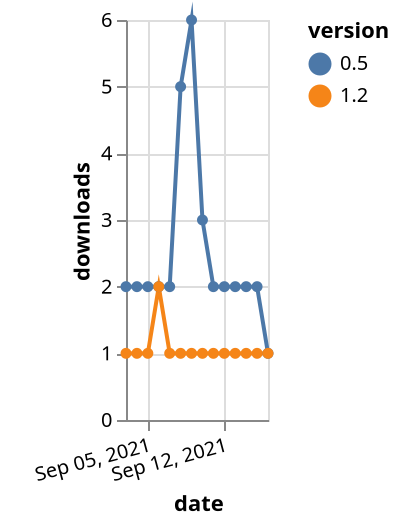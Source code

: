 {"$schema": "https://vega.github.io/schema/vega-lite/v5.json", "description": "A simple bar chart with embedded data.", "data": {"values": [{"date": "2021-09-03", "total": 4155, "delta": 2, "version": "0.5"}, {"date": "2021-09-04", "total": 4157, "delta": 2, "version": "0.5"}, {"date": "2021-09-05", "total": 4159, "delta": 2, "version": "0.5"}, {"date": "2021-09-06", "total": 4161, "delta": 2, "version": "0.5"}, {"date": "2021-09-07", "total": 4163, "delta": 2, "version": "0.5"}, {"date": "2021-09-08", "total": 4168, "delta": 5, "version": "0.5"}, {"date": "2021-09-09", "total": 4174, "delta": 6, "version": "0.5"}, {"date": "2021-09-10", "total": 4177, "delta": 3, "version": "0.5"}, {"date": "2021-09-11", "total": 4179, "delta": 2, "version": "0.5"}, {"date": "2021-09-12", "total": 4181, "delta": 2, "version": "0.5"}, {"date": "2021-09-13", "total": 4183, "delta": 2, "version": "0.5"}, {"date": "2021-09-14", "total": 4185, "delta": 2, "version": "0.5"}, {"date": "2021-09-15", "total": 4187, "delta": 2, "version": "0.5"}, {"date": "2021-09-16", "total": 4188, "delta": 1, "version": "0.5"}, {"date": "2021-09-03", "total": 247, "delta": 1, "version": "1.2"}, {"date": "2021-09-04", "total": 248, "delta": 1, "version": "1.2"}, {"date": "2021-09-05", "total": 249, "delta": 1, "version": "1.2"}, {"date": "2021-09-06", "total": 251, "delta": 2, "version": "1.2"}, {"date": "2021-09-07", "total": 252, "delta": 1, "version": "1.2"}, {"date": "2021-09-08", "total": 253, "delta": 1, "version": "1.2"}, {"date": "2021-09-09", "total": 254, "delta": 1, "version": "1.2"}, {"date": "2021-09-10", "total": 255, "delta": 1, "version": "1.2"}, {"date": "2021-09-11", "total": 256, "delta": 1, "version": "1.2"}, {"date": "2021-09-12", "total": 257, "delta": 1, "version": "1.2"}, {"date": "2021-09-13", "total": 258, "delta": 1, "version": "1.2"}, {"date": "2021-09-14", "total": 259, "delta": 1, "version": "1.2"}, {"date": "2021-09-15", "total": 260, "delta": 1, "version": "1.2"}, {"date": "2021-09-16", "total": 261, "delta": 1, "version": "1.2"}]}, "width": "container", "mark": {"type": "line", "point": {"filled": true}}, "encoding": {"x": {"field": "date", "type": "temporal", "timeUnit": "yearmonthdate", "title": "date", "axis": {"labelAngle": -15}}, "y": {"field": "delta", "type": "quantitative", "title": "downloads"}, "color": {"field": "version", "type": "nominal"}, "tooltip": {"field": "delta"}}}
